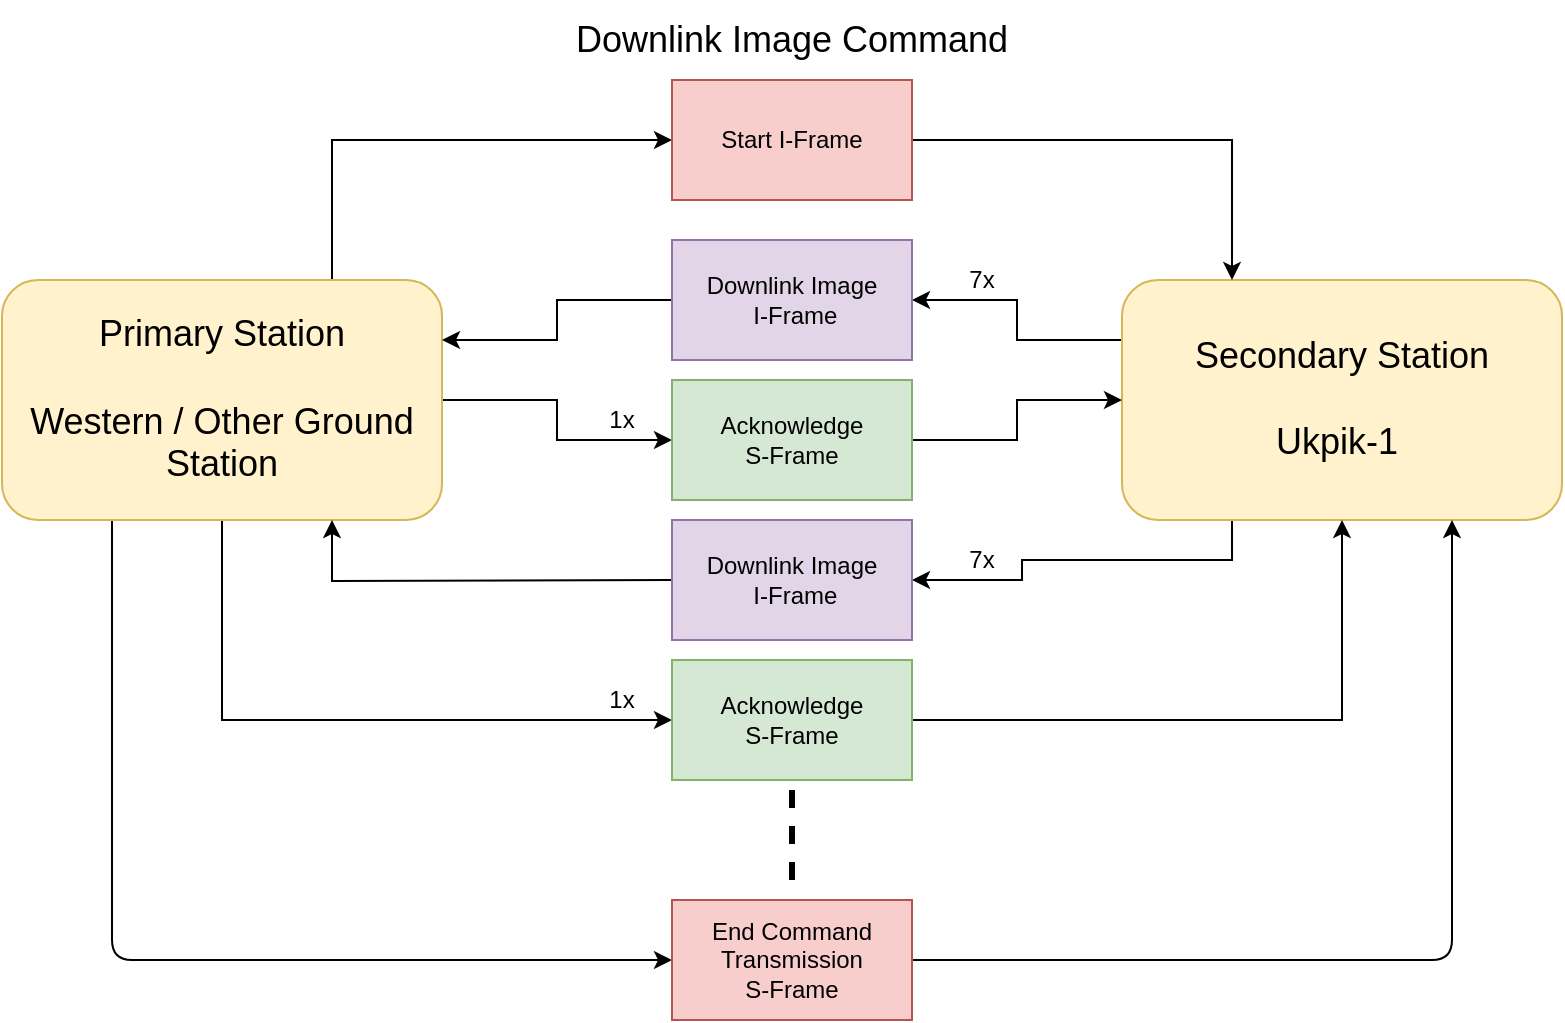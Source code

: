 <mxfile version="13.0.2" type="device"><diagram id="E3ibimAtT4pmTLDV-Wlo" name="Page-1"><mxGraphModel dx="960" dy="539" grid="1" gridSize="10" guides="1" tooltips="1" connect="1" arrows="1" fold="1" page="1" pageScale="1" pageWidth="850" pageHeight="1100" math="0" shadow="0"><root><mxCell id="0"/><mxCell id="1" parent="0"/><mxCell id="vL6j8EUDOHFY2tC3OlRh-7" style="edgeStyle=orthogonalEdgeStyle;rounded=0;orthogonalLoop=1;jettySize=auto;html=1;entryX=0;entryY=0.5;entryDx=0;entryDy=0;exitX=0.75;exitY=0;exitDx=0;exitDy=0;" parent="1" source="vL6j8EUDOHFY2tC3OlRh-1" target="vL6j8EUDOHFY2tC3OlRh-3" edge="1"><mxGeometry relative="1" as="geometry"/></mxCell><mxCell id="vL6j8EUDOHFY2tC3OlRh-14" style="edgeStyle=orthogonalEdgeStyle;rounded=0;orthogonalLoop=1;jettySize=auto;html=1;entryX=0;entryY=0.5;entryDx=0;entryDy=0;" parent="1" source="vL6j8EUDOHFY2tC3OlRh-1" target="vL6j8EUDOHFY2tC3OlRh-13" edge="1"><mxGeometry relative="1" as="geometry"/></mxCell><mxCell id="vL6j8EUDOHFY2tC3OlRh-23" style="edgeStyle=orthogonalEdgeStyle;rounded=0;orthogonalLoop=1;jettySize=auto;html=1;entryX=0;entryY=0.5;entryDx=0;entryDy=0;exitX=0.5;exitY=1;exitDx=0;exitDy=0;" parent="1" source="vL6j8EUDOHFY2tC3OlRh-1" target="vL6j8EUDOHFY2tC3OlRh-19" edge="1"><mxGeometry relative="1" as="geometry"/></mxCell><mxCell id="vL6j8EUDOHFY2tC3OlRh-28" style="edgeStyle=orthogonalEdgeStyle;rounded=1;orthogonalLoop=1;jettySize=auto;html=1;exitX=0.25;exitY=1;exitDx=0;exitDy=0;entryX=0;entryY=0.5;entryDx=0;entryDy=0;strokeWidth=1;" parent="1" source="vL6j8EUDOHFY2tC3OlRh-1" target="vL6j8EUDOHFY2tC3OlRh-26" edge="1"><mxGeometry relative="1" as="geometry"/></mxCell><mxCell id="vL6j8EUDOHFY2tC3OlRh-1" value="&lt;font style=&quot;font-size: 18px&quot;&gt;Primary Station&lt;br&gt;&lt;br&gt;Western / Other Ground Station&lt;/font&gt;" style="rounded=1;whiteSpace=wrap;html=1;fillColor=#fff2cc;strokeColor=#d6b656;" parent="1" vertex="1"><mxGeometry x="30" y="170" width="220" height="120" as="geometry"/></mxCell><mxCell id="vL6j8EUDOHFY2tC3OlRh-11" style="edgeStyle=orthogonalEdgeStyle;rounded=0;orthogonalLoop=1;jettySize=auto;html=1;exitX=0;exitY=0.25;exitDx=0;exitDy=0;entryX=1;entryY=0.5;entryDx=0;entryDy=0;" parent="1" source="vL6j8EUDOHFY2tC3OlRh-2" target="vL6j8EUDOHFY2tC3OlRh-10" edge="1"><mxGeometry relative="1" as="geometry"/></mxCell><mxCell id="vL6j8EUDOHFY2tC3OlRh-21" style="edgeStyle=orthogonalEdgeStyle;rounded=0;orthogonalLoop=1;jettySize=auto;html=1;exitX=0.25;exitY=1;exitDx=0;exitDy=0;entryX=1;entryY=0.5;entryDx=0;entryDy=0;" parent="1" source="vL6j8EUDOHFY2tC3OlRh-2" target="-cV879j4RnNLwQz3Xok0-1" edge="1"><mxGeometry relative="1" as="geometry"><mxPoint x="490" y="320" as="targetPoint"/><Array as="points"><mxPoint x="645" y="310"/><mxPoint x="540" y="310"/><mxPoint x="540" y="320"/></Array></mxGeometry></mxCell><mxCell id="vL6j8EUDOHFY2tC3OlRh-2" value="&lt;font style=&quot;font-size: 18px&quot;&gt;Secondary Station&lt;br&gt;&lt;br&gt;Ukpik-1&amp;nbsp;&lt;/font&gt;" style="rounded=1;whiteSpace=wrap;html=1;fillColor=#fff2cc;strokeColor=#d6b656;" parent="1" vertex="1"><mxGeometry x="590" y="170" width="220" height="120" as="geometry"/></mxCell><mxCell id="vL6j8EUDOHFY2tC3OlRh-8" style="edgeStyle=orthogonalEdgeStyle;rounded=0;orthogonalLoop=1;jettySize=auto;html=1;entryX=0.25;entryY=0;entryDx=0;entryDy=0;" parent="1" source="vL6j8EUDOHFY2tC3OlRh-3" target="vL6j8EUDOHFY2tC3OlRh-2" edge="1"><mxGeometry relative="1" as="geometry"/></mxCell><mxCell id="vL6j8EUDOHFY2tC3OlRh-3" value="Start I-Frame" style="rounded=0;whiteSpace=wrap;html=1;fillColor=#f8cecc;strokeColor=#b85450;" parent="1" vertex="1"><mxGeometry x="365" y="70" width="120" height="60" as="geometry"/></mxCell><mxCell id="vL6j8EUDOHFY2tC3OlRh-12" style="edgeStyle=orthogonalEdgeStyle;rounded=0;orthogonalLoop=1;jettySize=auto;html=1;entryX=1;entryY=0.25;entryDx=0;entryDy=0;" parent="1" source="vL6j8EUDOHFY2tC3OlRh-10" target="vL6j8EUDOHFY2tC3OlRh-1" edge="1"><mxGeometry relative="1" as="geometry"/></mxCell><mxCell id="vL6j8EUDOHFY2tC3OlRh-10" value="Downlink Image&lt;br&gt;&amp;nbsp;I-Frame" style="rounded=0;whiteSpace=wrap;html=1;fillColor=#e1d5e7;strokeColor=#9673a6;" parent="1" vertex="1"><mxGeometry x="365" y="150" width="120" height="60" as="geometry"/></mxCell><mxCell id="vL6j8EUDOHFY2tC3OlRh-15" style="edgeStyle=orthogonalEdgeStyle;rounded=0;orthogonalLoop=1;jettySize=auto;html=1;exitX=1;exitY=0.5;exitDx=0;exitDy=0;entryX=0;entryY=0.5;entryDx=0;entryDy=0;" parent="1" source="vL6j8EUDOHFY2tC3OlRh-13" target="vL6j8EUDOHFY2tC3OlRh-2" edge="1"><mxGeometry relative="1" as="geometry"/></mxCell><mxCell id="vL6j8EUDOHFY2tC3OlRh-13" value="Acknowledge&lt;br&gt;S-Frame" style="rounded=0;whiteSpace=wrap;html=1;fillColor=#d5e8d4;strokeColor=#82b366;" parent="1" vertex="1"><mxGeometry x="365" y="220" width="120" height="60" as="geometry"/></mxCell><mxCell id="vL6j8EUDOHFY2tC3OlRh-22" style="edgeStyle=orthogonalEdgeStyle;rounded=0;orthogonalLoop=1;jettySize=auto;html=1;entryX=0.75;entryY=1;entryDx=0;entryDy=0;" parent="1" target="vL6j8EUDOHFY2tC3OlRh-1" edge="1"><mxGeometry relative="1" as="geometry"><mxPoint x="365" y="320" as="sourcePoint"/></mxGeometry></mxCell><mxCell id="vL6j8EUDOHFY2tC3OlRh-24" style="edgeStyle=orthogonalEdgeStyle;rounded=0;orthogonalLoop=1;jettySize=auto;html=1;" parent="1" source="vL6j8EUDOHFY2tC3OlRh-19" target="vL6j8EUDOHFY2tC3OlRh-2" edge="1"><mxGeometry relative="1" as="geometry"/></mxCell><mxCell id="vL6j8EUDOHFY2tC3OlRh-19" value="Acknowledge&lt;br&gt;S-Frame" style="rounded=0;whiteSpace=wrap;html=1;fillColor=#d5e8d4;strokeColor=#82b366;" parent="1" vertex="1"><mxGeometry x="365" y="360" width="120" height="60" as="geometry"/></mxCell><mxCell id="vL6j8EUDOHFY2tC3OlRh-25" value="" style="endArrow=none;dashed=1;html=1;strokeWidth=3;rounded=1;" parent="1" edge="1"><mxGeometry width="50" height="50" relative="1" as="geometry"><mxPoint x="425" y="470" as="sourcePoint"/><mxPoint x="425" y="420" as="targetPoint"/></mxGeometry></mxCell><mxCell id="vL6j8EUDOHFY2tC3OlRh-27" style="edgeStyle=orthogonalEdgeStyle;rounded=1;orthogonalLoop=1;jettySize=auto;html=1;entryX=0.75;entryY=1;entryDx=0;entryDy=0;strokeWidth=1;" parent="1" source="vL6j8EUDOHFY2tC3OlRh-26" target="vL6j8EUDOHFY2tC3OlRh-2" edge="1"><mxGeometry relative="1" as="geometry"/></mxCell><mxCell id="vL6j8EUDOHFY2tC3OlRh-26" value="End Command Transmission &lt;br&gt;S-Frame" style="rounded=0;whiteSpace=wrap;html=1;fillColor=#f8cecc;strokeColor=#b85450;" parent="1" vertex="1"><mxGeometry x="365" y="480" width="120" height="60" as="geometry"/></mxCell><mxCell id="vL6j8EUDOHFY2tC3OlRh-29" value="&lt;span style=&quot;font-size: 18px&quot;&gt;Downlink Image Command&lt;/span&gt;" style="text;html=1;strokeColor=none;fillColor=none;align=center;verticalAlign=middle;whiteSpace=wrap;rounded=0;" parent="1" vertex="1"><mxGeometry x="216" y="30" width="418" height="40" as="geometry"/></mxCell><mxCell id="wzKR9WtvsKfot6lcL7XO-1" value="7x" style="text;html=1;strokeColor=none;fillColor=none;align=center;verticalAlign=middle;whiteSpace=wrap;rounded=0;" parent="1" vertex="1"><mxGeometry x="500" y="160" width="40" height="20" as="geometry"/></mxCell><mxCell id="wzKR9WtvsKfot6lcL7XO-2" value="1x" style="text;html=1;strokeColor=none;fillColor=none;align=center;verticalAlign=middle;whiteSpace=wrap;rounded=0;" parent="1" vertex="1"><mxGeometry x="320" y="230" width="40" height="20" as="geometry"/></mxCell><mxCell id="wzKR9WtvsKfot6lcL7XO-3" value="7x" style="text;html=1;strokeColor=none;fillColor=none;align=center;verticalAlign=middle;whiteSpace=wrap;rounded=0;" parent="1" vertex="1"><mxGeometry x="500" y="300" width="40" height="20" as="geometry"/></mxCell><mxCell id="wzKR9WtvsKfot6lcL7XO-4" value="1x" style="text;html=1;strokeColor=none;fillColor=none;align=center;verticalAlign=middle;whiteSpace=wrap;rounded=0;" parent="1" vertex="1"><mxGeometry x="320" y="370" width="40" height="20" as="geometry"/></mxCell><mxCell id="-cV879j4RnNLwQz3Xok0-1" value="Downlink Image&lt;br&gt;&amp;nbsp;I-Frame" style="rounded=0;whiteSpace=wrap;html=1;fillColor=#e1d5e7;strokeColor=#9673a6;" parent="1" vertex="1"><mxGeometry x="365" y="290" width="120" height="60" as="geometry"/></mxCell></root></mxGraphModel></diagram></mxfile>